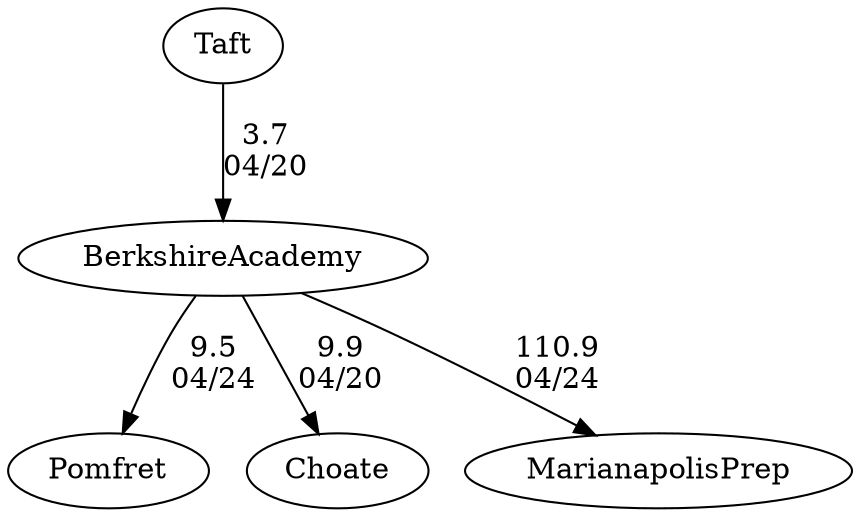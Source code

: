 digraph boys3foursBerkshireAcademy {Taft [URL="boys3foursBerkshireAcademyTaft.html"];BerkshireAcademy [URL="boys3foursBerkshireAcademyBerkshireAcademy.html"];Pomfret [URL="boys3foursBerkshireAcademyPomfret.html"];Choate [URL="boys3foursBerkshireAcademyChoate.html"];MarianapolisPrep [URL="boys3foursBerkshireAcademyMarianapolisPrep.html"];Taft -> BerkshireAcademy[label="3.7
04/20", weight="97", tooltip="NEIRA Boys & Girls Fours,Berkshire v. Taft & Choate			
Distance: 1500 M Conditions: Flat water; light, variable headwind in first 1000 meters, then calm. Comments: B3: Taft left their lane, interfered with Berkshire, then corrected, but then crossed Choate's lane in the last 250 M. Did not change placement, but Berkshire's margin over Choate might have been larger without the interference.
Thanks to Taft and Choate for some great racing in ideal conditions.
None", URL="https://www.row2k.com/results/resultspage.cfm?UID=CADB8564A7D0BE142DB6C47B0EED613F&cat=5", random="random"]; 
BerkshireAcademy -> Choate[label="9.9
04/20", weight="91", tooltip="NEIRA Boys & Girls Fours,Berkshire v. Taft & Choate			
Distance: 1500 M Conditions: Flat water; light, variable headwind in first 1000 meters, then calm. Comments: B3: Taft left their lane, interfered with Berkshire, then corrected, but then crossed Choate's lane in the last 250 M. Did not change placement, but Berkshire's margin over Choate might have been larger without the interference.
Thanks to Taft and Choate for some great racing in ideal conditions.
None", URL="https://www.row2k.com/results/resultspage.cfm?UID=CADB8564A7D0BE142DB6C47B0EED613F&cat=5", random="random"]; 
BerkshireAcademy -> Pomfret[label="9.5
04/24", weight="91", tooltip="NEIRA Boys Fours,Pomfret v. Berkshire, Marianapolis			
Distance: 1500M Conditions: Swirling, gusty winds - 12 to 15MPH, with stronger gusts. Slight tail at the start for first 300 meters, switching to a crossing through 800M mark, then crossing headwind, some strong crossing gusts. Despite the wind, not much chop on the water. Comments: Order of Races, B4, B3, B2, B1 with girls' races in between.
None", URL="https://www.row2k.com/results/resultspage.cfm?UID=F948FF189D877062CEBEAD4C9A9EE5CF&cat=1", random="random"]; 
BerkshireAcademy -> MarianapolisPrep[label="110.9
04/24", weight="-10", tooltip="NEIRA Boys Fours,Pomfret v. Berkshire, Marianapolis			
Distance: 1500M Conditions: Swirling, gusty winds - 12 to 15MPH, with stronger gusts. Slight tail at the start for first 300 meters, switching to a crossing through 800M mark, then crossing headwind, some strong crossing gusts. Despite the wind, not much chop on the water. Comments: Order of Races, B4, B3, B2, B1 with girls' races in between.
None", URL="https://www.row2k.com/results/resultspage.cfm?UID=F948FF189D877062CEBEAD4C9A9EE5CF&cat=1", random="random"]}